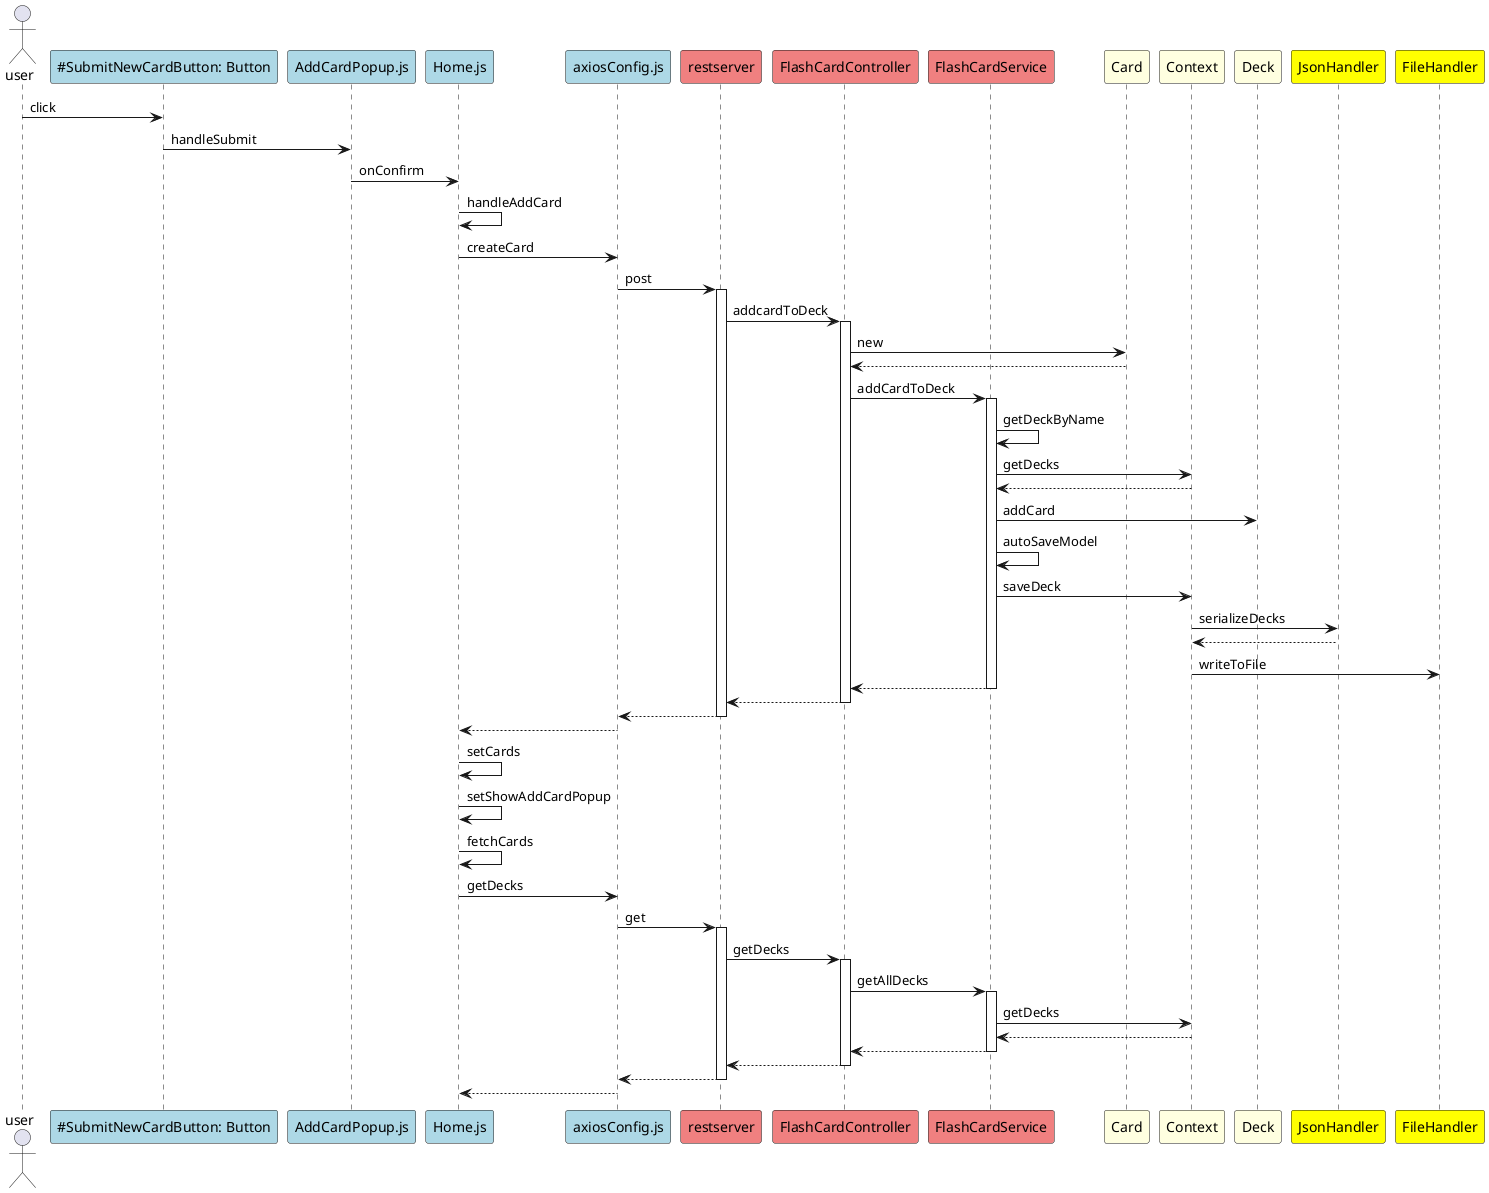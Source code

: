 @startuml

actor user
participant "~#SubmitNewCardButton: Button" as AddCardButton #LightBlue
participant "AddCardPopup.js" as popup #LightBlue
participant "Home.js" as home #LightBlue
participant "axiosConfig.js" as axios #LightBlue
participant restserver #LightCoral
participant "FlashCardController" as controller #LightCoral
participant "FlashCardService" as service #LightCoral
participant Card #LightYellow
participant Context #LightYellow
participant Deck #LightYellow
participant JsonHandler #Yellow
participant FileHandler #Yellow

user -> AddCardButton : click
AddCardButton -> popup : handleSubmit
popup -> home : onConfirm
home -> home : handleAddCard

home -> axios : createCard
axios -> restserver : post
activate restserver

restserver -> controller : addcardToDeck
activate controller

controller -> Card : new
Card --> controller
controller -> service : addCardToDeck
activate service

service -> service : getDeckByName
service -> Context : getDecks
Context --> service
service -> Deck : addCard
service -> service : autoSaveModel

service -> Context : saveDeck
Context -> JsonHandler : serializeDecks
JsonHandler --> Context
Context -> FileHandler : writeToFile

service --> controller
deactivate service

controller --> restserver
deactivate controller

restserver --> axios
deactivate restserver

axios --> home

home -> home : setCards
home -> home : setShowAddCardPopup
home -> home : fetchCards
home -> axios : getDecks
axios -> restserver : get
activate restserver

restserver -> controller : getDecks
activate controller

controller -> service : getAllDecks
activate service

service -> Context : getDecks
Context --> service
service --> controller
deactivate service

controller --> restserver
deactivate controller

restserver --> axios
deactivate restserver

axios --> home

@enduml